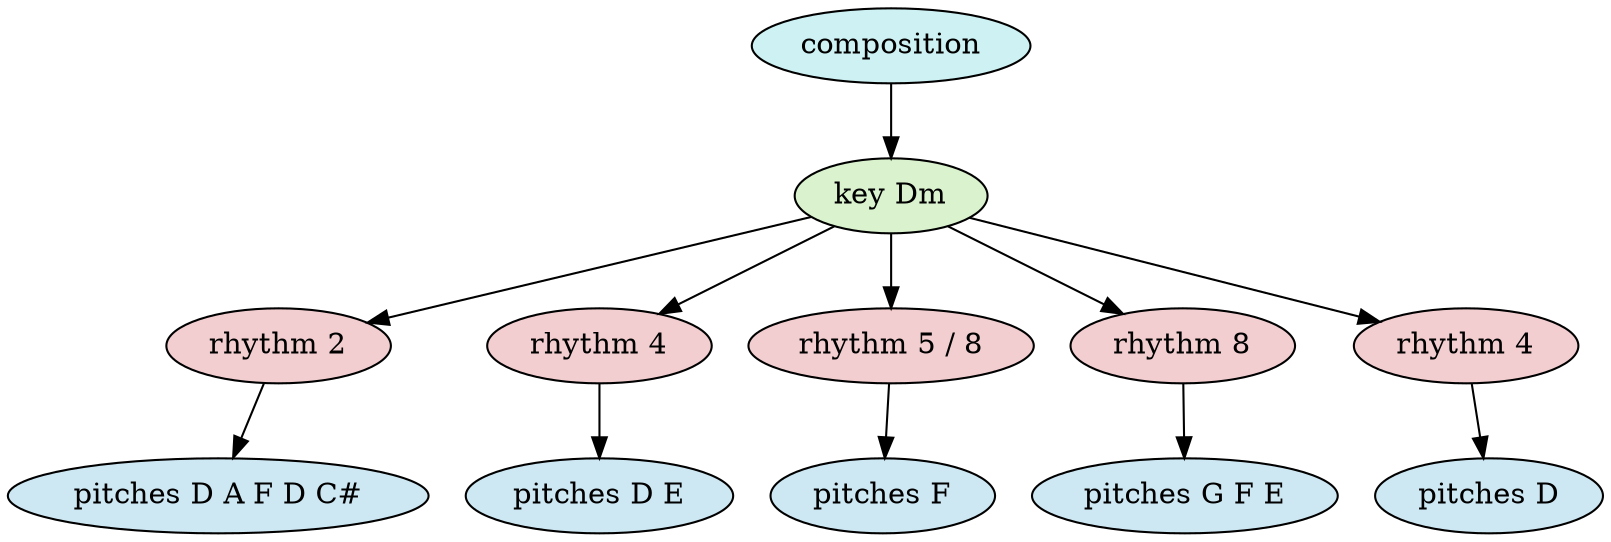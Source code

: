 digraph compositionModel {
    graph [ordering="out"];
    n0 [fillcolor="#cef2f3",style="filled",label="composition"];
    n1 [fillcolor="#daf3ce",style="filled",label="key Dm"];
    n0 -> n1;
    n2 [fillcolor="#f3ced0",style="filled",label="rhythm 2"];
    n1 -> n2;
    n3 [fillcolor="#cee8f3",style="filled",label="pitches D A F D C#"];
    n2 -> n3;
    n4 [fillcolor="#f3ced0",style="filled",label="rhythm 4"];
    n1 -> n4;
    n5 [fillcolor="#cee8f3",style="filled",label="pitches D E"];
    n4 -> n5;
    n6 [fillcolor="#f3ced0",style="filled",label="rhythm 5 / 8"];
    n1 -> n6;
    n7 [fillcolor="#cee8f3",style="filled",label="pitches F"];
    n6 -> n7;
    n8 [fillcolor="#f3ced0",style="filled",label="rhythm 8"];
    n1 -> n8;
    n9 [fillcolor="#cee8f3",style="filled",label="pitches G F E"];
    n8 -> n9;
    n10 [fillcolor="#f3ced0",style="filled",label="rhythm 4"];
    n1 -> n10;
    n11 [fillcolor="#cee8f3",style="filled",label="pitches D"];
    n10 -> n11;
}